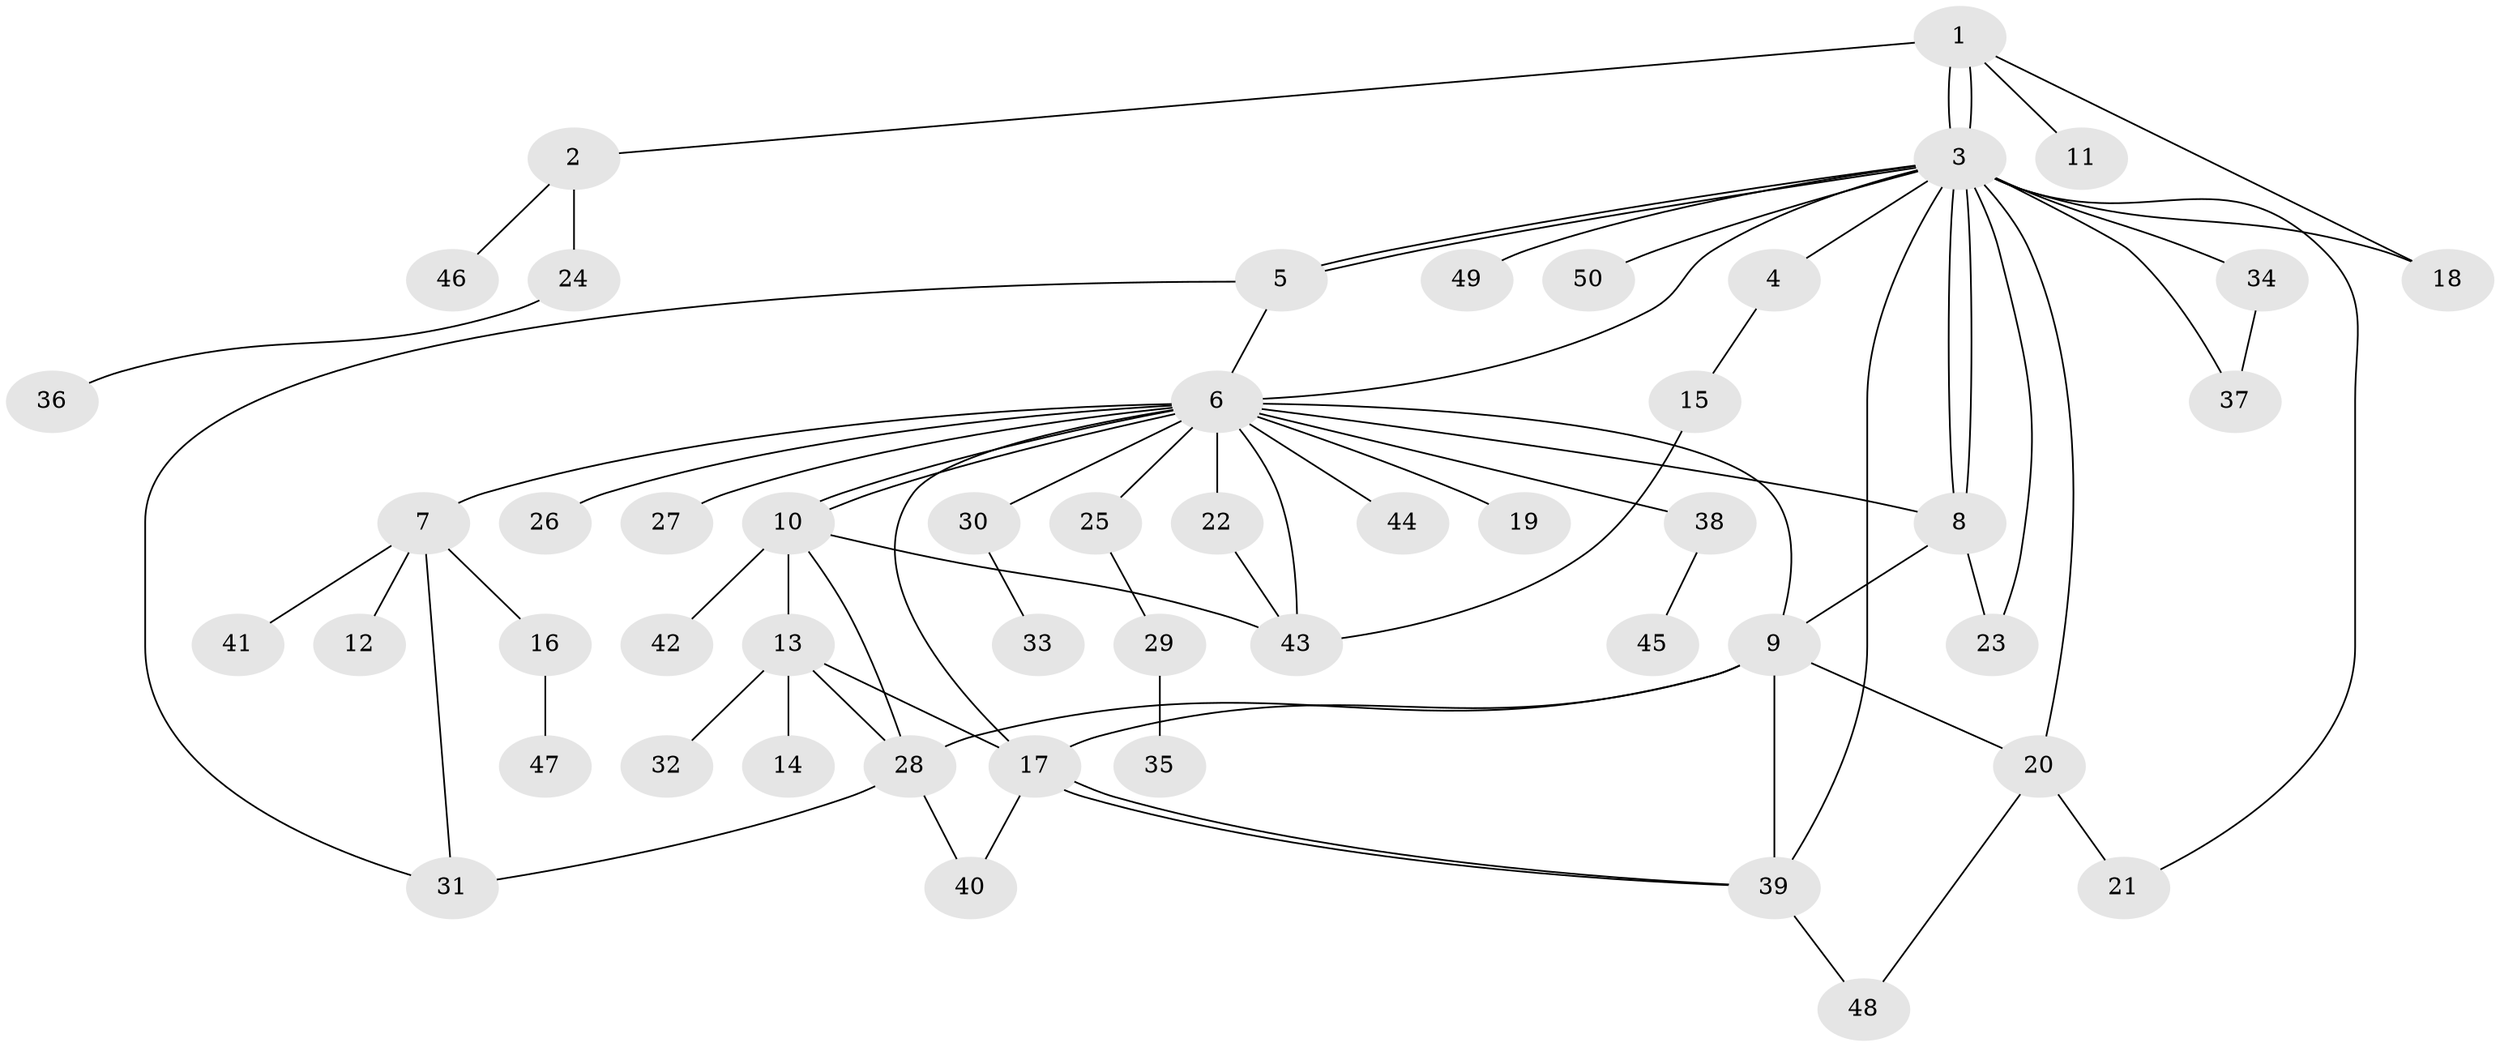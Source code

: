 // Generated by graph-tools (version 1.1) at 2025/25/03/09/25 03:25:54]
// undirected, 50 vertices, 75 edges
graph export_dot {
graph [start="1"]
  node [color=gray90,style=filled];
  1;
  2;
  3;
  4;
  5;
  6;
  7;
  8;
  9;
  10;
  11;
  12;
  13;
  14;
  15;
  16;
  17;
  18;
  19;
  20;
  21;
  22;
  23;
  24;
  25;
  26;
  27;
  28;
  29;
  30;
  31;
  32;
  33;
  34;
  35;
  36;
  37;
  38;
  39;
  40;
  41;
  42;
  43;
  44;
  45;
  46;
  47;
  48;
  49;
  50;
  1 -- 2;
  1 -- 3;
  1 -- 3;
  1 -- 11;
  1 -- 18;
  2 -- 24;
  2 -- 46;
  3 -- 4;
  3 -- 5;
  3 -- 5;
  3 -- 6;
  3 -- 8;
  3 -- 8;
  3 -- 18;
  3 -- 20;
  3 -- 21;
  3 -- 23;
  3 -- 34;
  3 -- 37;
  3 -- 39;
  3 -- 49;
  3 -- 50;
  4 -- 15;
  5 -- 6;
  5 -- 31;
  6 -- 7;
  6 -- 8;
  6 -- 9;
  6 -- 10;
  6 -- 10;
  6 -- 17;
  6 -- 19;
  6 -- 22;
  6 -- 25;
  6 -- 26;
  6 -- 27;
  6 -- 30;
  6 -- 38;
  6 -- 43;
  6 -- 44;
  7 -- 12;
  7 -- 16;
  7 -- 31;
  7 -- 41;
  8 -- 9;
  8 -- 23;
  9 -- 17;
  9 -- 20;
  9 -- 28;
  9 -- 39;
  10 -- 13;
  10 -- 28;
  10 -- 42;
  10 -- 43;
  13 -- 14;
  13 -- 17;
  13 -- 28;
  13 -- 32;
  15 -- 43;
  16 -- 47;
  17 -- 39;
  17 -- 39;
  17 -- 40;
  20 -- 21;
  20 -- 48;
  22 -- 43;
  24 -- 36;
  25 -- 29;
  28 -- 31;
  28 -- 40;
  29 -- 35;
  30 -- 33;
  34 -- 37;
  38 -- 45;
  39 -- 48;
}
